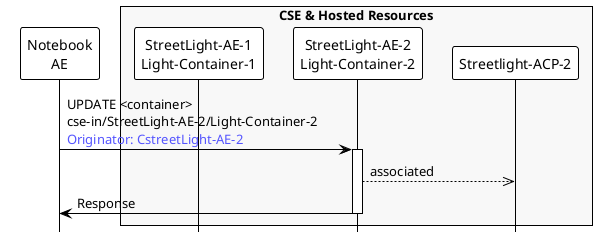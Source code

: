 @startuml
hide footbox
!theme plain
skinparam backgroundcolor transparent

' Turquoise #668c97
' Orange #F6921E

participant "Notebook\nAE" as AE 
box "CSE & Hosted Resources" #f8f8f8
participant "StreetLight-AE-1\nLight-Container-1" as container1 
participant "StreetLight-AE-2\nLight-Container-2" as container2 
participant "Streetlight-ACP-2" as acp2 
end box

AE -> container2 ++: UPDATE <container>\ncse-in/StreetLight-AE-2/Light-Container-2\n<font color="#5555ff">Originator: CstreetLight-AE-2
container2 -->> acp2: associated
AE <- container2 --: Response

@enduml